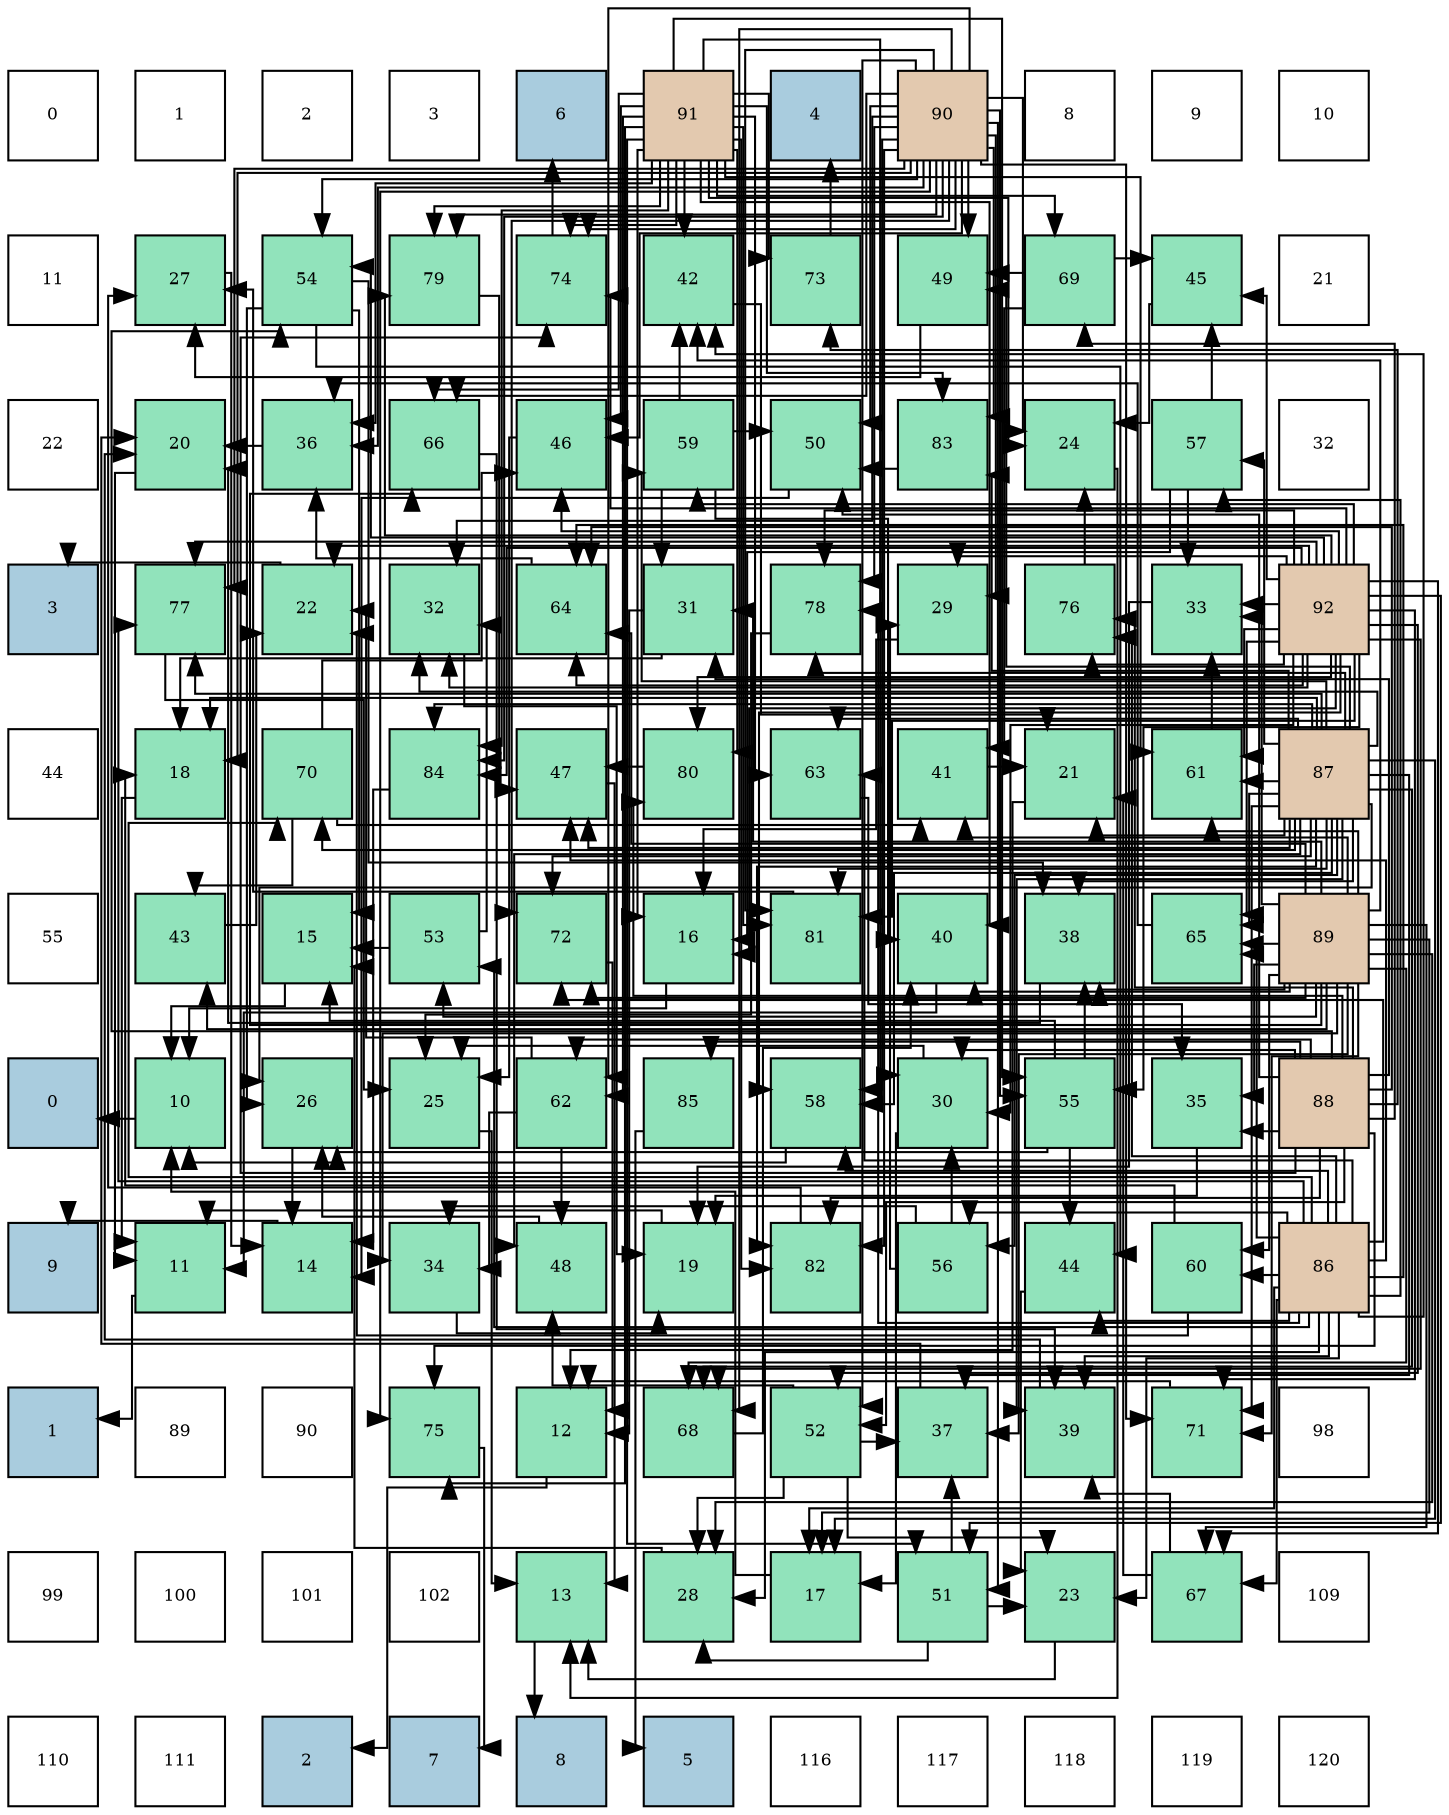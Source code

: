 digraph layout{
 rankdir=TB;
 splines=ortho;
 node [style=filled shape=square fixedsize=true width=0.6];
0[label="0", fontsize=8, fillcolor="#ffffff"];
1[label="1", fontsize=8, fillcolor="#ffffff"];
2[label="2", fontsize=8, fillcolor="#ffffff"];
3[label="3", fontsize=8, fillcolor="#ffffff"];
4[label="6", fontsize=8, fillcolor="#a9ccde"];
5[label="91", fontsize=8, fillcolor="#e3c9af"];
6[label="4", fontsize=8, fillcolor="#a9ccde"];
7[label="90", fontsize=8, fillcolor="#e3c9af"];
8[label="8", fontsize=8, fillcolor="#ffffff"];
9[label="9", fontsize=8, fillcolor="#ffffff"];
10[label="10", fontsize=8, fillcolor="#ffffff"];
11[label="11", fontsize=8, fillcolor="#ffffff"];
12[label="27", fontsize=8, fillcolor="#91e3bb"];
13[label="54", fontsize=8, fillcolor="#91e3bb"];
14[label="79", fontsize=8, fillcolor="#91e3bb"];
15[label="74", fontsize=8, fillcolor="#91e3bb"];
16[label="42", fontsize=8, fillcolor="#91e3bb"];
17[label="73", fontsize=8, fillcolor="#91e3bb"];
18[label="49", fontsize=8, fillcolor="#91e3bb"];
19[label="69", fontsize=8, fillcolor="#91e3bb"];
20[label="45", fontsize=8, fillcolor="#91e3bb"];
21[label="21", fontsize=8, fillcolor="#ffffff"];
22[label="22", fontsize=8, fillcolor="#ffffff"];
23[label="20", fontsize=8, fillcolor="#91e3bb"];
24[label="36", fontsize=8, fillcolor="#91e3bb"];
25[label="66", fontsize=8, fillcolor="#91e3bb"];
26[label="46", fontsize=8, fillcolor="#91e3bb"];
27[label="59", fontsize=8, fillcolor="#91e3bb"];
28[label="50", fontsize=8, fillcolor="#91e3bb"];
29[label="83", fontsize=8, fillcolor="#91e3bb"];
30[label="24", fontsize=8, fillcolor="#91e3bb"];
31[label="57", fontsize=8, fillcolor="#91e3bb"];
32[label="32", fontsize=8, fillcolor="#ffffff"];
33[label="3", fontsize=8, fillcolor="#a9ccde"];
34[label="77", fontsize=8, fillcolor="#91e3bb"];
35[label="22", fontsize=8, fillcolor="#91e3bb"];
36[label="32", fontsize=8, fillcolor="#91e3bb"];
37[label="64", fontsize=8, fillcolor="#91e3bb"];
38[label="31", fontsize=8, fillcolor="#91e3bb"];
39[label="78", fontsize=8, fillcolor="#91e3bb"];
40[label="29", fontsize=8, fillcolor="#91e3bb"];
41[label="76", fontsize=8, fillcolor="#91e3bb"];
42[label="33", fontsize=8, fillcolor="#91e3bb"];
43[label="92", fontsize=8, fillcolor="#e3c9af"];
44[label="44", fontsize=8, fillcolor="#ffffff"];
45[label="18", fontsize=8, fillcolor="#91e3bb"];
46[label="70", fontsize=8, fillcolor="#91e3bb"];
47[label="84", fontsize=8, fillcolor="#91e3bb"];
48[label="47", fontsize=8, fillcolor="#91e3bb"];
49[label="80", fontsize=8, fillcolor="#91e3bb"];
50[label="63", fontsize=8, fillcolor="#91e3bb"];
51[label="41", fontsize=8, fillcolor="#91e3bb"];
52[label="21", fontsize=8, fillcolor="#91e3bb"];
53[label="61", fontsize=8, fillcolor="#91e3bb"];
54[label="87", fontsize=8, fillcolor="#e3c9af"];
55[label="55", fontsize=8, fillcolor="#ffffff"];
56[label="43", fontsize=8, fillcolor="#91e3bb"];
57[label="15", fontsize=8, fillcolor="#91e3bb"];
58[label="53", fontsize=8, fillcolor="#91e3bb"];
59[label="72", fontsize=8, fillcolor="#91e3bb"];
60[label="16", fontsize=8, fillcolor="#91e3bb"];
61[label="81", fontsize=8, fillcolor="#91e3bb"];
62[label="40", fontsize=8, fillcolor="#91e3bb"];
63[label="38", fontsize=8, fillcolor="#91e3bb"];
64[label="65", fontsize=8, fillcolor="#91e3bb"];
65[label="89", fontsize=8, fillcolor="#e3c9af"];
66[label="0", fontsize=8, fillcolor="#a9ccde"];
67[label="10", fontsize=8, fillcolor="#91e3bb"];
68[label="26", fontsize=8, fillcolor="#91e3bb"];
69[label="25", fontsize=8, fillcolor="#91e3bb"];
70[label="62", fontsize=8, fillcolor="#91e3bb"];
71[label="85", fontsize=8, fillcolor="#91e3bb"];
72[label="58", fontsize=8, fillcolor="#91e3bb"];
73[label="30", fontsize=8, fillcolor="#91e3bb"];
74[label="55", fontsize=8, fillcolor="#91e3bb"];
75[label="35", fontsize=8, fillcolor="#91e3bb"];
76[label="88", fontsize=8, fillcolor="#e3c9af"];
77[label="9", fontsize=8, fillcolor="#a9ccde"];
78[label="11", fontsize=8, fillcolor="#91e3bb"];
79[label="14", fontsize=8, fillcolor="#91e3bb"];
80[label="34", fontsize=8, fillcolor="#91e3bb"];
81[label="48", fontsize=8, fillcolor="#91e3bb"];
82[label="19", fontsize=8, fillcolor="#91e3bb"];
83[label="82", fontsize=8, fillcolor="#91e3bb"];
84[label="56", fontsize=8, fillcolor="#91e3bb"];
85[label="44", fontsize=8, fillcolor="#91e3bb"];
86[label="60", fontsize=8, fillcolor="#91e3bb"];
87[label="86", fontsize=8, fillcolor="#e3c9af"];
88[label="1", fontsize=8, fillcolor="#a9ccde"];
89[label="89", fontsize=8, fillcolor="#ffffff"];
90[label="90", fontsize=8, fillcolor="#ffffff"];
91[label="75", fontsize=8, fillcolor="#91e3bb"];
92[label="12", fontsize=8, fillcolor="#91e3bb"];
93[label="68", fontsize=8, fillcolor="#91e3bb"];
94[label="52", fontsize=8, fillcolor="#91e3bb"];
95[label="37", fontsize=8, fillcolor="#91e3bb"];
96[label="39", fontsize=8, fillcolor="#91e3bb"];
97[label="71", fontsize=8, fillcolor="#91e3bb"];
98[label="98", fontsize=8, fillcolor="#ffffff"];
99[label="99", fontsize=8, fillcolor="#ffffff"];
100[label="100", fontsize=8, fillcolor="#ffffff"];
101[label="101", fontsize=8, fillcolor="#ffffff"];
102[label="102", fontsize=8, fillcolor="#ffffff"];
103[label="13", fontsize=8, fillcolor="#91e3bb"];
104[label="28", fontsize=8, fillcolor="#91e3bb"];
105[label="17", fontsize=8, fillcolor="#91e3bb"];
106[label="51", fontsize=8, fillcolor="#91e3bb"];
107[label="23", fontsize=8, fillcolor="#91e3bb"];
108[label="67", fontsize=8, fillcolor="#91e3bb"];
109[label="109", fontsize=8, fillcolor="#ffffff"];
110[label="110", fontsize=8, fillcolor="#ffffff"];
111[label="111", fontsize=8, fillcolor="#ffffff"];
112[label="2", fontsize=8, fillcolor="#a9ccde"];
113[label="7", fontsize=8, fillcolor="#a9ccde"];
114[label="8", fontsize=8, fillcolor="#a9ccde"];
115[label="5", fontsize=8, fillcolor="#a9ccde"];
116[label="116", fontsize=8, fillcolor="#ffffff"];
117[label="117", fontsize=8, fillcolor="#ffffff"];
118[label="118", fontsize=8, fillcolor="#ffffff"];
119[label="119", fontsize=8, fillcolor="#ffffff"];
120[label="120", fontsize=8, fillcolor="#ffffff"];
edge [constraint=false, style=vis];67 -> 66;
78 -> 88;
92 -> 112;
103 -> 114;
79 -> 77;
57 -> 67;
60 -> 67;
105 -> 67;
45 -> 78;
82 -> 78;
23 -> 78;
52 -> 92;
35 -> 33;
107 -> 103;
30 -> 103;
69 -> 103;
68 -> 79;
12 -> 79;
104 -> 57;
40 -> 60;
73 -> 105;
73 -> 69;
38 -> 92;
38 -> 45;
36 -> 82;
42 -> 82;
80 -> 82;
75 -> 82;
24 -> 23;
95 -> 23;
63 -> 23;
96 -> 23;
62 -> 78;
51 -> 52;
16 -> 52;
56 -> 35;
85 -> 107;
20 -> 30;
26 -> 69;
48 -> 103;
81 -> 68;
18 -> 12;
28 -> 79;
106 -> 107;
106 -> 104;
106 -> 95;
94 -> 107;
94 -> 104;
94 -> 95;
94 -> 81;
58 -> 57;
58 -> 36;
13 -> 57;
13 -> 68;
13 -> 63;
13 -> 85;
74 -> 57;
74 -> 68;
74 -> 63;
74 -> 85;
84 -> 40;
84 -> 73;
84 -> 80;
31 -> 60;
31 -> 42;
31 -> 20;
72 -> 67;
27 -> 38;
27 -> 62;
27 -> 16;
27 -> 28;
86 -> 45;
86 -> 35;
53 -> 42;
70 -> 35;
70 -> 80;
70 -> 81;
50 -> 75;
37 -> 24;
64 -> 24;
25 -> 96;
108 -> 52;
108 -> 96;
93 -> 62;
19 -> 51;
19 -> 20;
19 -> 18;
46 -> 51;
46 -> 56;
46 -> 26;
97 -> 92;
59 -> 92;
17 -> 6;
15 -> 4;
91 -> 113;
41 -> 30;
34 -> 69;
39 -> 69;
14 -> 48;
49 -> 48;
61 -> 12;
83 -> 12;
29 -> 28;
47 -> 79;
71 -> 115;
87 -> 105;
87 -> 107;
87 -> 104;
87 -> 96;
87 -> 16;
87 -> 85;
87 -> 48;
87 -> 58;
87 -> 84;
87 -> 31;
87 -> 72;
87 -> 86;
87 -> 50;
87 -> 37;
87 -> 64;
87 -> 108;
87 -> 46;
87 -> 59;
87 -> 41;
87 -> 34;
87 -> 39;
54 -> 105;
54 -> 45;
54 -> 52;
54 -> 68;
54 -> 36;
54 -> 95;
54 -> 63;
54 -> 96;
54 -> 48;
54 -> 81;
54 -> 18;
54 -> 84;
54 -> 31;
54 -> 72;
54 -> 27;
54 -> 53;
54 -> 50;
54 -> 64;
54 -> 93;
54 -> 46;
54 -> 97;
54 -> 59;
54 -> 34;
54 -> 39;
54 -> 61;
54 -> 83;
54 -> 29;
54 -> 47;
76 -> 73;
76 -> 38;
76 -> 75;
76 -> 28;
76 -> 94;
76 -> 13;
76 -> 70;
76 -> 37;
76 -> 19;
76 -> 17;
76 -> 15;
76 -> 91;
76 -> 41;
76 -> 49;
76 -> 83;
76 -> 71;
65 -> 105;
65 -> 104;
65 -> 38;
65 -> 42;
65 -> 80;
65 -> 75;
65 -> 95;
65 -> 63;
65 -> 62;
65 -> 51;
65 -> 16;
65 -> 56;
65 -> 58;
65 -> 86;
65 -> 53;
65 -> 37;
65 -> 64;
65 -> 25;
65 -> 108;
65 -> 93;
65 -> 97;
65 -> 59;
7 -> 45;
7 -> 30;
7 -> 40;
7 -> 36;
7 -> 24;
7 -> 26;
7 -> 18;
7 -> 28;
7 -> 106;
7 -> 94;
7 -> 13;
7 -> 74;
7 -> 72;
7 -> 70;
7 -> 25;
7 -> 93;
7 -> 97;
7 -> 59;
7 -> 15;
7 -> 91;
7 -> 34;
7 -> 39;
7 -> 14;
7 -> 61;
7 -> 83;
7 -> 29;
7 -> 47;
5 -> 60;
5 -> 30;
5 -> 73;
5 -> 24;
5 -> 62;
5 -> 16;
5 -> 26;
5 -> 106;
5 -> 74;
5 -> 53;
5 -> 70;
5 -> 50;
5 -> 25;
5 -> 19;
5 -> 17;
5 -> 15;
5 -> 91;
5 -> 14;
5 -> 49;
5 -> 61;
5 -> 83;
5 -> 29;
5 -> 47;
43 -> 60;
43 -> 35;
43 -> 40;
43 -> 73;
43 -> 36;
43 -> 42;
43 -> 20;
43 -> 26;
43 -> 106;
43 -> 94;
43 -> 13;
43 -> 74;
43 -> 72;
43 -> 27;
43 -> 53;
43 -> 37;
43 -> 64;
43 -> 108;
43 -> 93;
43 -> 97;
43 -> 15;
43 -> 41;
43 -> 34;
43 -> 39;
43 -> 14;
43 -> 49;
43 -> 61;
43 -> 47;
edge [constraint=true, style=invis];
0 -> 11 -> 22 -> 33 -> 44 -> 55 -> 66 -> 77 -> 88 -> 99 -> 110;
1 -> 12 -> 23 -> 34 -> 45 -> 56 -> 67 -> 78 -> 89 -> 100 -> 111;
2 -> 13 -> 24 -> 35 -> 46 -> 57 -> 68 -> 79 -> 90 -> 101 -> 112;
3 -> 14 -> 25 -> 36 -> 47 -> 58 -> 69 -> 80 -> 91 -> 102 -> 113;
4 -> 15 -> 26 -> 37 -> 48 -> 59 -> 70 -> 81 -> 92 -> 103 -> 114;
5 -> 16 -> 27 -> 38 -> 49 -> 60 -> 71 -> 82 -> 93 -> 104 -> 115;
6 -> 17 -> 28 -> 39 -> 50 -> 61 -> 72 -> 83 -> 94 -> 105 -> 116;
7 -> 18 -> 29 -> 40 -> 51 -> 62 -> 73 -> 84 -> 95 -> 106 -> 117;
8 -> 19 -> 30 -> 41 -> 52 -> 63 -> 74 -> 85 -> 96 -> 107 -> 118;
9 -> 20 -> 31 -> 42 -> 53 -> 64 -> 75 -> 86 -> 97 -> 108 -> 119;
10 -> 21 -> 32 -> 43 -> 54 -> 65 -> 76 -> 87 -> 98 -> 109 -> 120;
rank = same {0 -> 1 -> 2 -> 3 -> 4 -> 5 -> 6 -> 7 -> 8 -> 9 -> 10};
rank = same {11 -> 12 -> 13 -> 14 -> 15 -> 16 -> 17 -> 18 -> 19 -> 20 -> 21};
rank = same {22 -> 23 -> 24 -> 25 -> 26 -> 27 -> 28 -> 29 -> 30 -> 31 -> 32};
rank = same {33 -> 34 -> 35 -> 36 -> 37 -> 38 -> 39 -> 40 -> 41 -> 42 -> 43};
rank = same {44 -> 45 -> 46 -> 47 -> 48 -> 49 -> 50 -> 51 -> 52 -> 53 -> 54};
rank = same {55 -> 56 -> 57 -> 58 -> 59 -> 60 -> 61 -> 62 -> 63 -> 64 -> 65};
rank = same {66 -> 67 -> 68 -> 69 -> 70 -> 71 -> 72 -> 73 -> 74 -> 75 -> 76};
rank = same {77 -> 78 -> 79 -> 80 -> 81 -> 82 -> 83 -> 84 -> 85 -> 86 -> 87};
rank = same {88 -> 89 -> 90 -> 91 -> 92 -> 93 -> 94 -> 95 -> 96 -> 97 -> 98};
rank = same {99 -> 100 -> 101 -> 102 -> 103 -> 104 -> 105 -> 106 -> 107 -> 108 -> 109};
rank = same {110 -> 111 -> 112 -> 113 -> 114 -> 115 -> 116 -> 117 -> 118 -> 119 -> 120};
}